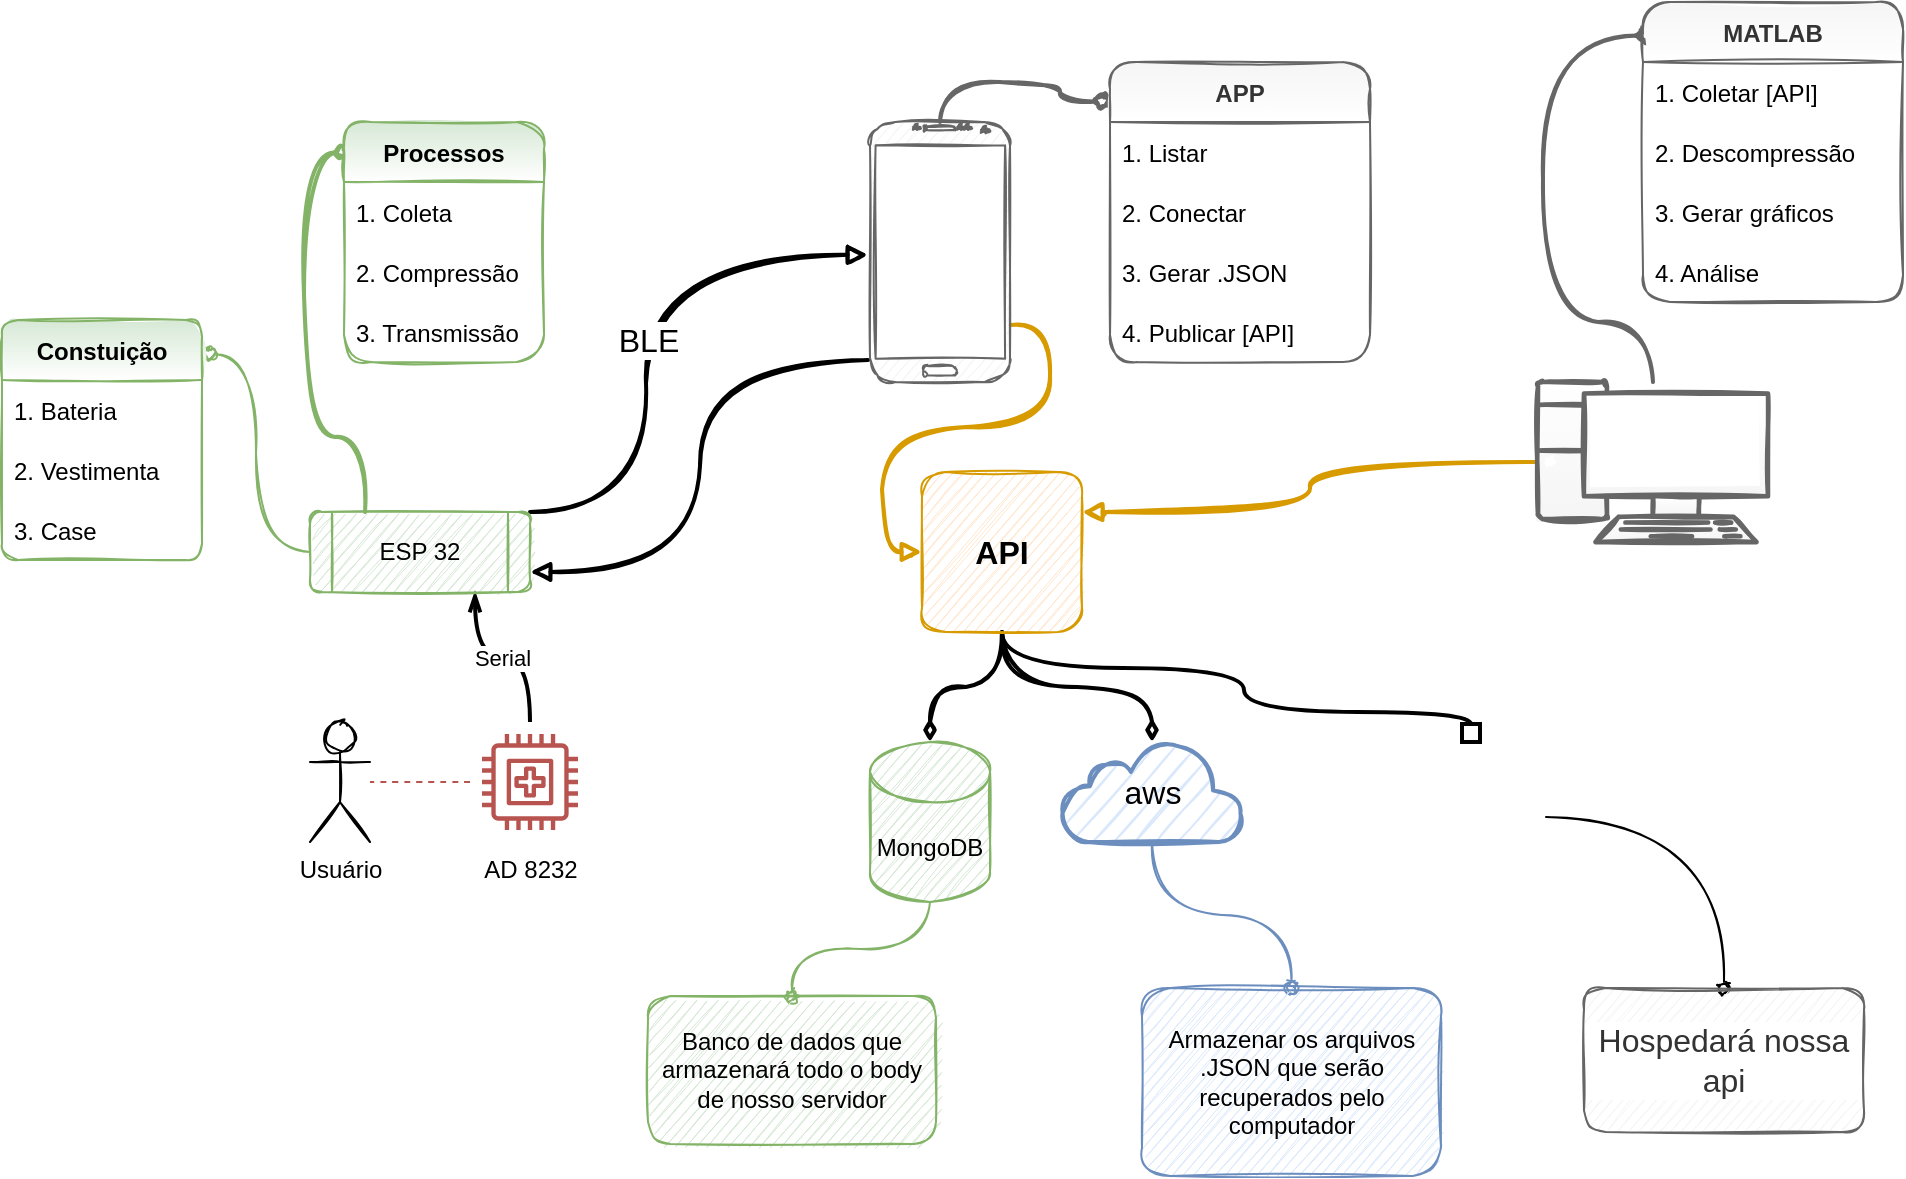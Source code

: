 <mxfile version="18.1.2" type="github">
  <diagram name="Page-1" id="74e2e168-ea6b-b213-b513-2b3c1d86103e">
    <mxGraphModel dx="1822" dy="832" grid="0" gridSize="10" guides="1" tooltips="1" connect="1" arrows="1" fold="1" page="0" pageScale="1" pageWidth="1169" pageHeight="827" background="none" math="0" shadow="0">
      <root>
        <mxCell id="0" />
        <mxCell id="1" parent="0" />
        <mxCell id="hCg4Fm0Abpj_WRQdYtu--86" style="edgeStyle=orthogonalEdgeStyle;curved=1;sketch=1;orthogonalLoop=1;jettySize=auto;html=1;exitX=1;exitY=0;exitDx=0;exitDy=0;entryX=-0.014;entryY=0.511;entryDx=0;entryDy=0;entryPerimeter=0;fontSize=16;fontColor=#000000;startArrow=none;startFill=0;endArrow=block;endFill=1;strokeWidth=2;" parent="1" source="hCg4Fm0Abpj_WRQdYtu--7" target="hCg4Fm0Abpj_WRQdYtu--17" edge="1">
          <mxGeometry relative="1" as="geometry">
            <Array as="points">
              <mxPoint x="298" y="395" />
              <mxPoint x="298" y="266" />
            </Array>
          </mxGeometry>
        </mxCell>
        <mxCell id="hCg4Fm0Abpj_WRQdYtu--87" value="BLE" style="edgeLabel;html=1;align=center;verticalAlign=middle;resizable=0;points=[];fontSize=16;fontColor=#000000;" parent="hCg4Fm0Abpj_WRQdYtu--86" vertex="1" connectable="0">
          <mxGeometry x="-0.031" y="-1" relative="1" as="geometry">
            <mxPoint as="offset" />
          </mxGeometry>
        </mxCell>
        <mxCell id="hCg4Fm0Abpj_WRQdYtu--93" style="edgeStyle=orthogonalEdgeStyle;curved=1;sketch=1;orthogonalLoop=1;jettySize=auto;html=1;exitX=0;exitY=0.5;exitDx=0;exitDy=0;exitPerimeter=0;entryX=1;entryY=0.25;entryDx=0;entryDy=0;fontSize=16;fontColor=#000000;startArrow=none;startFill=0;endArrow=block;endFill=1;strokeWidth=2;fillColor=#ffe6cc;strokeColor=#d79b00;" parent="1" source="hCg4Fm0Abpj_WRQdYtu--81" target="hCg4Fm0Abpj_WRQdYtu--67" edge="1">
          <mxGeometry relative="1" as="geometry" />
        </mxCell>
        <mxCell id="hCg4Fm0Abpj_WRQdYtu--1" value="Usuário" style="shape=umlActor;verticalLabelPosition=bottom;verticalAlign=top;html=1;outlineConnect=0;sketch=1;" parent="1" vertex="1">
          <mxGeometry x="130" y="500" width="30" height="60" as="geometry" />
        </mxCell>
        <mxCell id="hCg4Fm0Abpj_WRQdYtu--13" value="Serial" style="edgeStyle=orthogonalEdgeStyle;curved=1;orthogonalLoop=1;jettySize=auto;html=1;entryX=0.75;entryY=1;entryDx=0;entryDy=0;endArrow=openThin;endFill=0;strokeWidth=2;" parent="1" source="hCg4Fm0Abpj_WRQdYtu--6" target="hCg4Fm0Abpj_WRQdYtu--7" edge="1">
          <mxGeometry relative="1" as="geometry" />
        </mxCell>
        <mxCell id="hCg4Fm0Abpj_WRQdYtu--16" style="edgeStyle=orthogonalEdgeStyle;curved=1;orthogonalLoop=1;jettySize=auto;html=1;dashed=1;endArrow=none;endFill=0;fillColor=#f8cecc;strokeColor=#b85450;" parent="1" source="hCg4Fm0Abpj_WRQdYtu--6" target="hCg4Fm0Abpj_WRQdYtu--1" edge="1">
          <mxGeometry relative="1" as="geometry" />
        </mxCell>
        <mxCell id="hCg4Fm0Abpj_WRQdYtu--6" value="AD 8232" style="sketch=0;outlineConnect=0;strokeColor=#b85450;fillColor=none;dashed=0;verticalLabelPosition=bottom;verticalAlign=top;align=center;html=1;fontSize=12;fontStyle=0;aspect=fixed;shape=mxgraph.aws4.resourceIcon;resIcon=mxgraph.aws4.medical_emergency;shadow=0;" parent="1" vertex="1">
          <mxGeometry x="210" y="500" width="60" height="60" as="geometry" />
        </mxCell>
        <mxCell id="hCg4Fm0Abpj_WRQdYtu--14" style="edgeStyle=orthogonalEdgeStyle;curved=1;orthogonalLoop=1;jettySize=auto;html=1;exitX=0.25;exitY=0;exitDx=0;exitDy=0;entryX=-0.006;entryY=0.128;entryDx=0;entryDy=0;entryPerimeter=0;endArrow=oval;endFill=1;fillColor=#d5e8d4;strokeColor=#82b366;strokeWidth=2;sketch=1;" parent="1" source="hCg4Fm0Abpj_WRQdYtu--7" target="hCg4Fm0Abpj_WRQdYtu--8" edge="1">
          <mxGeometry relative="1" as="geometry" />
        </mxCell>
        <mxCell id="p75p5OJxZ0Zb3dX85avX-11" style="edgeStyle=orthogonalEdgeStyle;rounded=0;orthogonalLoop=1;jettySize=auto;html=1;exitX=0;exitY=0.5;exitDx=0;exitDy=0;entryX=1.038;entryY=0.144;entryDx=0;entryDy=0;entryPerimeter=0;curved=1;sketch=1;endArrow=oval;endFill=1;fillColor=#d5e8d4;strokeColor=#82b366;" edge="1" parent="1" source="hCg4Fm0Abpj_WRQdYtu--7" target="p75p5OJxZ0Zb3dX85avX-1">
          <mxGeometry relative="1" as="geometry" />
        </mxCell>
        <mxCell id="hCg4Fm0Abpj_WRQdYtu--7" value="ESP 32" style="shape=process;whiteSpace=wrap;html=1;backgroundOutline=1;glass=0;rounded=1;sketch=1;fillColor=#d5e8d4;strokeColor=#82b366;" parent="1" vertex="1">
          <mxGeometry x="130" y="395" width="110" height="40" as="geometry" />
        </mxCell>
        <mxCell id="hCg4Fm0Abpj_WRQdYtu--8" value="Processos" style="swimlane;fontStyle=1;childLayout=stackLayout;horizontal=1;startSize=30;horizontalStack=0;resizeParent=1;resizeParentMax=0;resizeLast=0;collapsible=1;marginBottom=0;glass=0;sketch=1;rounded=1;fillColor=#d5e8d4;strokeColor=#82b366;gradientColor=#ffffff;" parent="1" vertex="1">
          <mxGeometry x="147" y="200" width="100" height="120" as="geometry" />
        </mxCell>
        <mxCell id="hCg4Fm0Abpj_WRQdYtu--9" value="1. Coleta" style="text;strokeColor=none;fillColor=none;align=left;verticalAlign=middle;spacingLeft=4;spacingRight=4;overflow=hidden;points=[[0,0.5],[1,0.5]];portConstraint=eastwest;rotatable=0;" parent="hCg4Fm0Abpj_WRQdYtu--8" vertex="1">
          <mxGeometry y="30" width="100" height="30" as="geometry" />
        </mxCell>
        <mxCell id="hCg4Fm0Abpj_WRQdYtu--10" value="2. Compressão" style="text;strokeColor=none;fillColor=none;align=left;verticalAlign=middle;spacingLeft=4;spacingRight=4;overflow=hidden;points=[[0,0.5],[1,0.5]];portConstraint=eastwest;rotatable=0;" parent="hCg4Fm0Abpj_WRQdYtu--8" vertex="1">
          <mxGeometry y="60" width="100" height="30" as="geometry" />
        </mxCell>
        <mxCell id="hCg4Fm0Abpj_WRQdYtu--11" value="3. Transmissão" style="text;strokeColor=none;fillColor=none;align=left;verticalAlign=middle;spacingLeft=4;spacingRight=4;overflow=hidden;points=[[0,0.5],[1,0.5]];portConstraint=eastwest;rotatable=0;" parent="hCg4Fm0Abpj_WRQdYtu--8" vertex="1">
          <mxGeometry y="90" width="100" height="30" as="geometry" />
        </mxCell>
        <mxCell id="p75p5OJxZ0Zb3dX85avX-1" value="Constuição" style="swimlane;fontStyle=1;childLayout=stackLayout;horizontal=1;startSize=30;horizontalStack=0;resizeParent=1;resizeParentMax=0;resizeLast=0;collapsible=1;marginBottom=0;glass=0;sketch=1;rounded=1;fillColor=#d5e8d4;strokeColor=#82b366;gradientColor=#ffffff;arcSize=9;aspect=fixed;" vertex="1" parent="1">
          <mxGeometry x="-24" y="299" width="100" height="120" as="geometry" />
        </mxCell>
        <mxCell id="p75p5OJxZ0Zb3dX85avX-2" value="1. Bateria" style="text;strokeColor=none;fillColor=none;align=left;verticalAlign=middle;spacingLeft=4;spacingRight=4;overflow=hidden;points=[[0,0.5],[1,0.5]];portConstraint=eastwest;rotatable=0;" vertex="1" parent="p75p5OJxZ0Zb3dX85avX-1">
          <mxGeometry y="30" width="100" height="30" as="geometry" />
        </mxCell>
        <mxCell id="p75p5OJxZ0Zb3dX85avX-3" value="2. Vestimenta" style="text;strokeColor=none;fillColor=none;align=left;verticalAlign=middle;spacingLeft=4;spacingRight=4;overflow=hidden;points=[[0,0.5],[1,0.5]];portConstraint=eastwest;rotatable=0;" vertex="1" parent="p75p5OJxZ0Zb3dX85avX-1">
          <mxGeometry y="60" width="100" height="30" as="geometry" />
        </mxCell>
        <mxCell id="p75p5OJxZ0Zb3dX85avX-4" value="3. Case" style="text;strokeColor=none;fillColor=none;align=left;verticalAlign=middle;spacingLeft=4;spacingRight=4;overflow=hidden;points=[[0,0.5],[1,0.5]];portConstraint=eastwest;rotatable=0;" vertex="1" parent="p75p5OJxZ0Zb3dX85avX-1">
          <mxGeometry y="90" width="100" height="30" as="geometry" />
        </mxCell>
        <mxCell id="hCg4Fm0Abpj_WRQdYtu--39" style="edgeStyle=orthogonalEdgeStyle;curved=1;orthogonalLoop=1;jettySize=auto;html=1;entryX=-0.03;entryY=0.132;entryDx=0;entryDy=0;fontSize=9;startArrow=none;startFill=0;endArrow=oval;endFill=1;exitX=0.5;exitY=0;exitDx=0;exitDy=0;exitPerimeter=0;entryPerimeter=0;fillColor=#f5f5f5;strokeColor=#666666;strokeWidth=2;sketch=1;" parent="1" source="hCg4Fm0Abpj_WRQdYtu--17" target="hCg4Fm0Abpj_WRQdYtu--35" edge="1">
          <mxGeometry relative="1" as="geometry" />
        </mxCell>
        <mxCell id="hCg4Fm0Abpj_WRQdYtu--70" style="edgeStyle=orthogonalEdgeStyle;curved=1;orthogonalLoop=1;jettySize=auto;html=1;entryX=0;entryY=0.5;entryDx=0;entryDy=0;fontSize=16;startArrow=none;startFill=0;endArrow=block;endFill=1;sketch=1;strokeWidth=2;fillColor=#ffe6cc;strokeColor=#d79b00;shadow=0;exitX=1.005;exitY=0.781;exitDx=0;exitDy=0;exitPerimeter=0;" parent="1" source="hCg4Fm0Abpj_WRQdYtu--17" target="hCg4Fm0Abpj_WRQdYtu--67" edge="1">
          <mxGeometry relative="1" as="geometry" />
        </mxCell>
        <mxCell id="p75p5OJxZ0Zb3dX85avX-20" style="edgeStyle=orthogonalEdgeStyle;curved=1;rounded=0;sketch=1;orthogonalLoop=1;jettySize=auto;html=1;entryX=1;entryY=0.75;entryDx=0;entryDy=0;fontSize=16;startArrow=none;startFill=0;endArrow=block;endFill=1;exitX=-0.014;exitY=0.915;exitDx=0;exitDy=0;exitPerimeter=0;strokeWidth=2;" edge="1" parent="1" source="hCg4Fm0Abpj_WRQdYtu--17" target="hCg4Fm0Abpj_WRQdYtu--7">
          <mxGeometry relative="1" as="geometry" />
        </mxCell>
        <mxCell id="hCg4Fm0Abpj_WRQdYtu--17" value="" style="verticalLabelPosition=bottom;verticalAlign=top;html=1;shadow=0;dashed=0;strokeWidth=1;shape=mxgraph.android.phone2;strokeColor=#666666;rounded=1;glass=0;sketch=1;fillColor=#f5f5f5;fontColor=#333333;" parent="1" vertex="1">
          <mxGeometry x="410" y="200" width="70" height="130" as="geometry" />
        </mxCell>
        <mxCell id="p75p5OJxZ0Zb3dX85avX-15" value="" style="edgeStyle=orthogonalEdgeStyle;curved=1;rounded=0;sketch=1;orthogonalLoop=1;jettySize=auto;html=1;endArrow=oval;endFill=1;fillColor=#d5e8d4;strokeColor=#82b366;" edge="1" parent="1" source="hCg4Fm0Abpj_WRQdYtu--22" target="p75p5OJxZ0Zb3dX85avX-14">
          <mxGeometry relative="1" as="geometry" />
        </mxCell>
        <mxCell id="hCg4Fm0Abpj_WRQdYtu--22" value="MongoDB" style="shape=cylinder3;whiteSpace=wrap;html=1;boundedLbl=1;backgroundOutline=1;size=15;rounded=1;shadow=0;glass=0;sketch=1;fillColor=#d5e8d4;strokeColor=#82b366;" parent="1" vertex="1">
          <mxGeometry x="410" y="510" width="60" height="80" as="geometry" />
        </mxCell>
        <mxCell id="hCg4Fm0Abpj_WRQdYtu--35" value="APP" style="swimlane;fontStyle=1;childLayout=stackLayout;horizontal=1;startSize=30;horizontalStack=0;resizeParent=1;resizeParentMax=0;resizeLast=0;collapsible=1;marginBottom=0;glass=0;sketch=1;rounded=1;fillColor=#f5f5f5;strokeColor=#666666;fontColor=#333333;gradientColor=#ffffff;container=1;" parent="1" vertex="1">
          <mxGeometry x="530" y="170" width="130" height="150" as="geometry" />
        </mxCell>
        <mxCell id="hCg4Fm0Abpj_WRQdYtu--36" value="1. Listar" style="text;strokeColor=none;fillColor=none;align=left;verticalAlign=middle;spacingLeft=4;spacingRight=4;overflow=hidden;points=[[0,0.5],[1,0.5]];portConstraint=eastwest;rotatable=0;" parent="1" vertex="1">
          <mxGeometry x="530" y="200" width="130" height="30" as="geometry" />
        </mxCell>
        <mxCell id="hCg4Fm0Abpj_WRQdYtu--37" value="2. Conectar" style="text;strokeColor=none;fillColor=none;align=left;verticalAlign=middle;spacingLeft=4;spacingRight=4;overflow=hidden;points=[[0,0.5],[1,0.5]];portConstraint=eastwest;rotatable=0;" parent="1" vertex="1">
          <mxGeometry x="530" y="230" width="130" height="30" as="geometry" />
        </mxCell>
        <mxCell id="hCg4Fm0Abpj_WRQdYtu--38" value="3. Gerar .JSON" style="text;strokeColor=none;fillColor=none;align=left;verticalAlign=middle;spacingLeft=4;spacingRight=4;overflow=hidden;points=[[0,0.5],[1,0.5]];portConstraint=eastwest;rotatable=0;" parent="1" vertex="1">
          <mxGeometry x="530" y="260" width="130" height="30" as="geometry" />
        </mxCell>
        <mxCell id="hCg4Fm0Abpj_WRQdYtu--53" value="4. Publicar [API]" style="text;strokeColor=none;fillColor=none;align=left;verticalAlign=middle;spacingLeft=4;spacingRight=4;overflow=hidden;points=[[0,0.5],[1,0.5]];portConstraint=eastwest;rotatable=0;" parent="1" vertex="1">
          <mxGeometry x="530" y="290" width="130" height="30" as="geometry" />
        </mxCell>
        <mxCell id="hCg4Fm0Abpj_WRQdYtu--52" style="group" parent="1" vertex="1" connectable="0">
          <mxGeometry x="530" y="320" width="130" height="90" as="geometry" />
        </mxCell>
        <mxCell id="hCg4Fm0Abpj_WRQdYtu--71" style="edgeStyle=orthogonalEdgeStyle;curved=1;sketch=1;orthogonalLoop=1;jettySize=auto;html=1;exitX=0.5;exitY=1;exitDx=0;exitDy=0;entryX=0.5;entryY=0;entryDx=0;entryDy=0;entryPerimeter=0;fontSize=16;startArrow=none;startFill=0;endArrow=diamondThin;endFill=1;strokeWidth=2;" parent="1" source="hCg4Fm0Abpj_WRQdYtu--67" target="hCg4Fm0Abpj_WRQdYtu--22" edge="1">
          <mxGeometry relative="1" as="geometry" />
        </mxCell>
        <mxCell id="hCg4Fm0Abpj_WRQdYtu--72" style="edgeStyle=orthogonalEdgeStyle;curved=1;sketch=1;orthogonalLoop=1;jettySize=auto;html=1;exitX=0.5;exitY=1;exitDx=0;exitDy=0;fontSize=16;startArrow=none;startFill=0;endArrow=diamondThin;endFill=1;strokeWidth=2;" parent="1" source="hCg4Fm0Abpj_WRQdYtu--67" target="hCg4Fm0Abpj_WRQdYtu--78" edge="1">
          <mxGeometry relative="1" as="geometry">
            <mxPoint x="556.5" y="510" as="targetPoint" />
          </mxGeometry>
        </mxCell>
        <mxCell id="hCg4Fm0Abpj_WRQdYtu--77" style="edgeStyle=orthogonalEdgeStyle;curved=1;sketch=0;orthogonalLoop=1;jettySize=auto;html=1;entryX=0.5;entryY=0;entryDx=0;entryDy=0;fontSize=16;startArrow=none;startFill=0;endArrow=box;endFill=0;strokeWidth=2;exitX=0.5;exitY=1;exitDx=0;exitDy=0;" parent="1" source="hCg4Fm0Abpj_WRQdYtu--67" target="hCg4Fm0Abpj_WRQdYtu--74" edge="1">
          <mxGeometry relative="1" as="geometry">
            <Array as="points">
              <mxPoint x="476" y="473" />
              <mxPoint x="597" y="473" />
              <mxPoint x="597" y="495" />
              <mxPoint x="711" y="495" />
            </Array>
          </mxGeometry>
        </mxCell>
        <mxCell id="hCg4Fm0Abpj_WRQdYtu--67" value="&lt;font style=&quot;font-size: 16px;&quot;&gt;API&lt;/font&gt;" style="whiteSpace=wrap;html=1;aspect=fixed;rounded=1;shadow=0;glass=0;sketch=1;fontSize=9;fillColor=#ffe6cc;fontStyle=1;strokeColor=#d79b00;gradientDirection=radial;fillStyle=auto;" parent="1" vertex="1">
          <mxGeometry x="436" y="375" width="80" height="80" as="geometry" />
        </mxCell>
        <mxCell id="p75p5OJxZ0Zb3dX85avX-17" value="" style="edgeStyle=orthogonalEdgeStyle;curved=1;rounded=0;sketch=1;orthogonalLoop=1;jettySize=auto;html=1;endArrow=oval;endFill=1;" edge="1" parent="1" source="hCg4Fm0Abpj_WRQdYtu--74" target="p75p5OJxZ0Zb3dX85avX-16">
          <mxGeometry relative="1" as="geometry" />
        </mxCell>
        <mxCell id="hCg4Fm0Abpj_WRQdYtu--74" value="" style="shape=image;html=1;verticalAlign=top;verticalLabelPosition=bottom;labelBackgroundColor=#ffffff;imageAspect=0;aspect=fixed;image=https://cdn2.iconfinder.com/data/icons/boxicons-logos/24/bxl-heroku-128.png;rounded=1;shadow=0;glass=0;sketch=1;fontSize=16;fillColor=none;gradientColor=#ffffff;imageBackground=none;imageBorder=none;" parent="1" vertex="1">
          <mxGeometry x="673" y="510" width="75" height="75" as="geometry" />
        </mxCell>
        <mxCell id="p75p5OJxZ0Zb3dX85avX-13" style="edgeStyle=orthogonalEdgeStyle;curved=1;rounded=0;sketch=1;orthogonalLoop=1;jettySize=auto;html=1;exitX=0.5;exitY=1;exitDx=0;exitDy=0;exitPerimeter=0;entryX=0.5;entryY=0;entryDx=0;entryDy=0;endArrow=oval;endFill=1;fillColor=#dae8fc;strokeColor=#6c8ebf;" edge="1" parent="1" source="hCg4Fm0Abpj_WRQdYtu--78" target="p75p5OJxZ0Zb3dX85avX-12">
          <mxGeometry relative="1" as="geometry" />
        </mxCell>
        <mxCell id="hCg4Fm0Abpj_WRQdYtu--78" value="aws" style="html=1;outlineConnect=0;fillColor=#dae8fc;strokeColor=#6c8ebf;gradientDirection=north;strokeWidth=2;shape=mxgraph.networks.cloud;rounded=1;shadow=0;glass=0;sketch=1;fillStyle=auto;fontSize=16;" parent="1" vertex="1">
          <mxGeometry x="506" y="510" width="90" height="50" as="geometry" />
        </mxCell>
        <mxCell id="hCg4Fm0Abpj_WRQdYtu--102" style="edgeStyle=orthogonalEdgeStyle;curved=1;sketch=1;orthogonalLoop=1;jettySize=auto;html=1;entryX=0.005;entryY=0.112;entryDx=0;entryDy=0;entryPerimeter=0;shadow=0;fontSize=16;fontColor=#000000;startArrow=none;startFill=0;endArrow=oval;endFill=1;strokeWidth=2;fillColor=#f5f5f5;strokeColor=#666666;" parent="1" source="hCg4Fm0Abpj_WRQdYtu--81" target="hCg4Fm0Abpj_WRQdYtu--88" edge="1">
          <mxGeometry relative="1" as="geometry">
            <Array as="points">
              <mxPoint x="801.5" y="300" />
              <mxPoint x="746.5" y="300" />
              <mxPoint x="746.5" y="157" />
            </Array>
          </mxGeometry>
        </mxCell>
        <mxCell id="hCg4Fm0Abpj_WRQdYtu--81" value="" style="verticalAlign=top;verticalLabelPosition=bottom;labelPosition=center;align=center;html=1;outlineConnect=0;gradientDirection=north;strokeWidth=2;shape=mxgraph.networks.pc;rounded=1;shadow=0;glass=0;sketch=1;fillStyle=auto;fontSize=16;fillColor=#f5f5f5;strokeColor=#666666;fontColor=#333333;gradientColor=#ffffff;" parent="1" vertex="1">
          <mxGeometry x="744" y="330" width="115" height="80" as="geometry" />
        </mxCell>
        <mxCell id="hCg4Fm0Abpj_WRQdYtu--94" value="" style="group" parent="1" vertex="1" connectable="0">
          <mxGeometry x="796.5" y="140" width="130" height="150" as="geometry" />
        </mxCell>
        <mxCell id="hCg4Fm0Abpj_WRQdYtu--88" value="MATLAB" style="swimlane;fontStyle=1;childLayout=stackLayout;horizontal=1;startSize=30;horizontalStack=0;resizeParent=1;resizeParentMax=0;resizeLast=0;collapsible=1;marginBottom=0;glass=0;sketch=1;rounded=1;fillColor=#f5f5f5;strokeColor=#666666;fontColor=#333333;gradientColor=#ffffff;container=1;" parent="hCg4Fm0Abpj_WRQdYtu--94" vertex="1">
          <mxGeometry width="130" height="150" as="geometry" />
        </mxCell>
        <mxCell id="hCg4Fm0Abpj_WRQdYtu--89" value="1. Coletar [API]" style="text;strokeColor=none;fillColor=none;align=left;verticalAlign=middle;spacingLeft=4;spacingRight=4;overflow=hidden;points=[[0,0.5],[1,0.5]];portConstraint=eastwest;rotatable=0;" parent="hCg4Fm0Abpj_WRQdYtu--94" vertex="1">
          <mxGeometry y="30" width="130" height="30" as="geometry" />
        </mxCell>
        <mxCell id="hCg4Fm0Abpj_WRQdYtu--90" value="2. Descompressão" style="text;strokeColor=none;fillColor=none;align=left;verticalAlign=middle;spacingLeft=4;spacingRight=4;overflow=hidden;points=[[0,0.5],[1,0.5]];portConstraint=eastwest;rotatable=0;" parent="hCg4Fm0Abpj_WRQdYtu--94" vertex="1">
          <mxGeometry y="60" width="130" height="30" as="geometry" />
        </mxCell>
        <mxCell id="hCg4Fm0Abpj_WRQdYtu--91" value="3. Gerar gráficos" style="text;strokeColor=none;fillColor=none;align=left;verticalAlign=middle;spacingLeft=4;spacingRight=4;overflow=hidden;points=[[0,0.5],[1,0.5]];portConstraint=eastwest;rotatable=0;" parent="hCg4Fm0Abpj_WRQdYtu--94" vertex="1">
          <mxGeometry y="90" width="130" height="30" as="geometry" />
        </mxCell>
        <mxCell id="hCg4Fm0Abpj_WRQdYtu--92" value="4. Análise" style="text;strokeColor=none;fillColor=none;align=left;verticalAlign=middle;spacingLeft=4;spacingRight=4;overflow=hidden;points=[[0,0.5],[1,0.5]];portConstraint=eastwest;rotatable=0;" parent="hCg4Fm0Abpj_WRQdYtu--94" vertex="1">
          <mxGeometry y="120" width="130" height="30" as="geometry" />
        </mxCell>
        <mxCell id="p75p5OJxZ0Zb3dX85avX-12" value="Armazenar os arquivos .JSON que serão recuperados pelo computador" style="rounded=1;whiteSpace=wrap;html=1;sketch=1;fillColor=#dae8fc;strokeColor=#6c8ebf;" vertex="1" parent="1">
          <mxGeometry x="546" y="633" width="149.5" height="94" as="geometry" />
        </mxCell>
        <mxCell id="p75p5OJxZ0Zb3dX85avX-14" value="Banco de dados que armazenará todo o body de nosso servidor" style="whiteSpace=wrap;html=1;fillColor=#d5e8d4;strokeColor=#82b366;rounded=1;shadow=0;glass=0;sketch=1;" vertex="1" parent="1">
          <mxGeometry x="299" y="637" width="144" height="74" as="geometry" />
        </mxCell>
        <mxCell id="p75p5OJxZ0Zb3dX85avX-16" value="Hospedará nossa api" style="whiteSpace=wrap;html=1;fontSize=16;verticalAlign=middle;fillColor=#f5f5f5;labelBackgroundColor=#ffffff;rounded=1;shadow=0;glass=0;sketch=1;fontColor=#333333;strokeColor=#666666;align=center;" vertex="1" parent="1">
          <mxGeometry x="767" y="633" width="140" height="72" as="geometry" />
        </mxCell>
      </root>
    </mxGraphModel>
  </diagram>
</mxfile>
